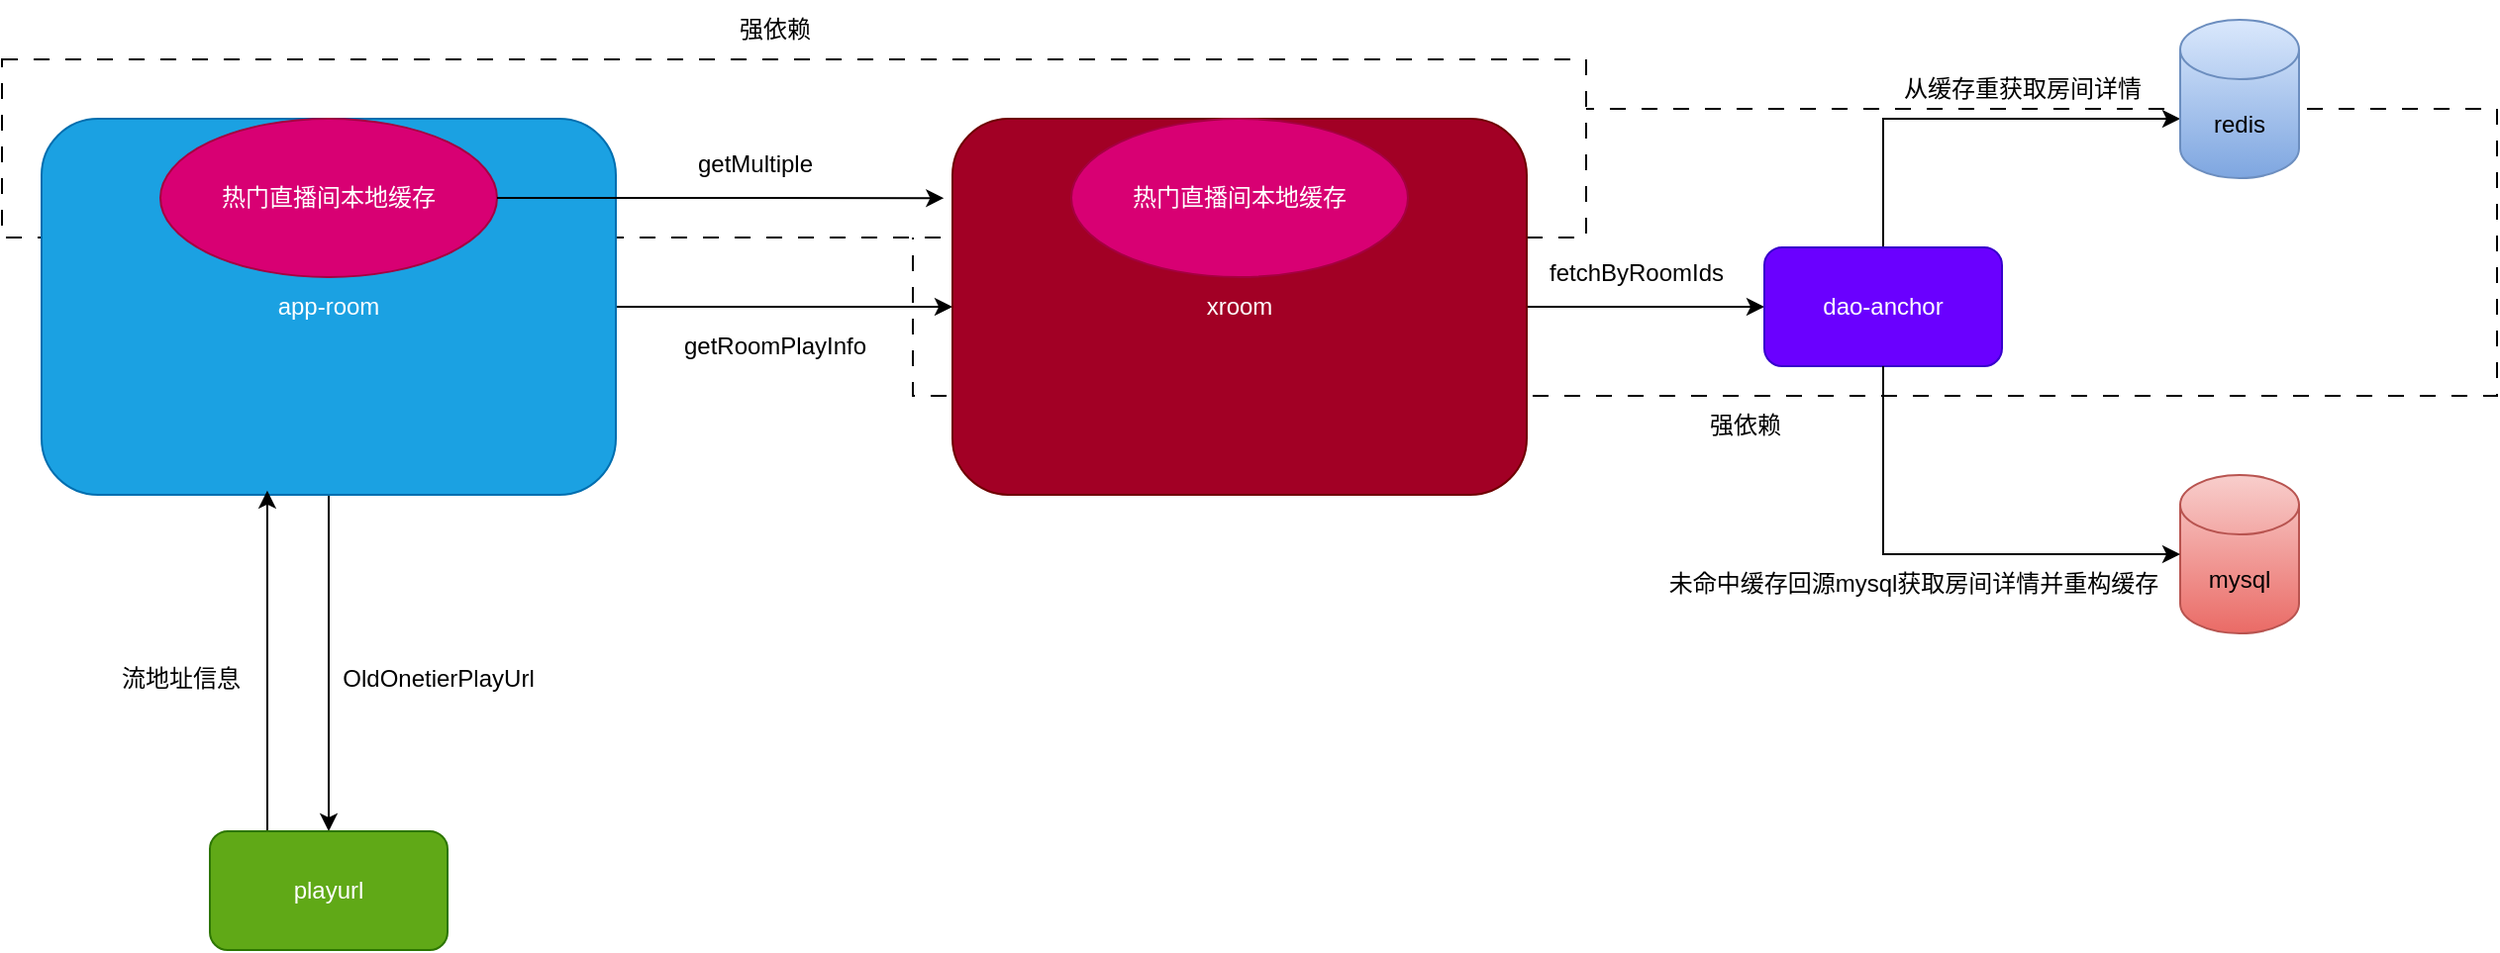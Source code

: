 <mxfile version="24.8.9">
  <diagram name="第 1 页" id="hYcbMMzOw_EGiqOW5Pq1">
    <mxGraphModel dx="1242" dy="785" grid="1" gridSize="10" guides="1" tooltips="1" connect="1" arrows="1" fold="1" page="1" pageScale="1" pageWidth="827" pageHeight="1169" math="0" shadow="0">
      <root>
        <mxCell id="0" />
        <mxCell id="1" parent="0" />
        <mxCell id="3hVCD0dzBG0p1aZ2ZSG7-27" value="" style="rounded=0;whiteSpace=wrap;html=1;dashed=1;dashPattern=8 8;" vertex="1" parent="1">
          <mxGeometry x="730" y="175" width="800" height="145" as="geometry" />
        </mxCell>
        <mxCell id="3hVCD0dzBG0p1aZ2ZSG7-25" value="" style="rounded=0;whiteSpace=wrap;html=1;dashed=1;dashPattern=8 8;" vertex="1" parent="1">
          <mxGeometry x="270" y="150" width="800" height="90" as="geometry" />
        </mxCell>
        <mxCell id="3hVCD0dzBG0p1aZ2ZSG7-2" style="edgeStyle=orthogonalEdgeStyle;rounded=0;orthogonalLoop=1;jettySize=auto;html=1;entryX=0.5;entryY=0;entryDx=0;entryDy=0;" edge="1" parent="1" source="3hVCD0dzBG0p1aZ2ZSG7-1" target="3hVCD0dzBG0p1aZ2ZSG7-3">
          <mxGeometry relative="1" as="geometry">
            <mxPoint x="435" y="530" as="targetPoint" />
          </mxGeometry>
        </mxCell>
        <mxCell id="3hVCD0dzBG0p1aZ2ZSG7-9" style="edgeStyle=orthogonalEdgeStyle;rounded=0;orthogonalLoop=1;jettySize=auto;html=1;" edge="1" parent="1" source="3hVCD0dzBG0p1aZ2ZSG7-1" target="3hVCD0dzBG0p1aZ2ZSG7-5">
          <mxGeometry relative="1" as="geometry" />
        </mxCell>
        <mxCell id="3hVCD0dzBG0p1aZ2ZSG7-1" value="app-room" style="rounded=1;whiteSpace=wrap;html=1;fillColor=#1ba1e2;fontColor=#ffffff;strokeColor=#006EAF;" vertex="1" parent="1">
          <mxGeometry x="290" y="180" width="290" height="190" as="geometry" />
        </mxCell>
        <mxCell id="3hVCD0dzBG0p1aZ2ZSG7-23" style="edgeStyle=orthogonalEdgeStyle;rounded=0;orthogonalLoop=1;jettySize=auto;html=1;exitX=0.25;exitY=0;exitDx=0;exitDy=0;entryX=0.393;entryY=0.989;entryDx=0;entryDy=0;entryPerimeter=0;" edge="1" parent="1" source="3hVCD0dzBG0p1aZ2ZSG7-3" target="3hVCD0dzBG0p1aZ2ZSG7-1">
          <mxGeometry relative="1" as="geometry">
            <mxPoint x="405" y="380" as="targetPoint" />
            <Array as="points">
              <mxPoint x="404" y="540" />
            </Array>
          </mxGeometry>
        </mxCell>
        <mxCell id="3hVCD0dzBG0p1aZ2ZSG7-3" value="playurl" style="rounded=1;whiteSpace=wrap;html=1;fillColor=#60a917;fontColor=#ffffff;strokeColor=#2D7600;" vertex="1" parent="1">
          <mxGeometry x="375" y="540" width="120" height="60" as="geometry" />
        </mxCell>
        <mxCell id="3hVCD0dzBG0p1aZ2ZSG7-4" value="热门直播间本地缓存" style="ellipse;whiteSpace=wrap;html=1;fillColor=#d80073;fontColor=#ffffff;strokeColor=#A50040;" vertex="1" parent="1">
          <mxGeometry x="350" y="180" width="170" height="80" as="geometry" />
        </mxCell>
        <mxCell id="3hVCD0dzBG0p1aZ2ZSG7-13" style="edgeStyle=orthogonalEdgeStyle;rounded=0;orthogonalLoop=1;jettySize=auto;html=1;entryX=0;entryY=0.5;entryDx=0;entryDy=0;" edge="1" parent="1" source="3hVCD0dzBG0p1aZ2ZSG7-5" target="3hVCD0dzBG0p1aZ2ZSG7-11">
          <mxGeometry relative="1" as="geometry" />
        </mxCell>
        <mxCell id="3hVCD0dzBG0p1aZ2ZSG7-5" value="xroom" style="rounded=1;whiteSpace=wrap;html=1;fillColor=#a20025;fontColor=#ffffff;strokeColor=#6F0000;" vertex="1" parent="1">
          <mxGeometry x="750" y="180" width="290" height="190" as="geometry" />
        </mxCell>
        <mxCell id="3hVCD0dzBG0p1aZ2ZSG7-6" style="edgeStyle=orthogonalEdgeStyle;rounded=0;orthogonalLoop=1;jettySize=auto;html=1;exitX=1;exitY=0.5;exitDx=0;exitDy=0;entryX=-0.015;entryY=0.211;entryDx=0;entryDy=0;entryPerimeter=0;" edge="1" parent="1" source="3hVCD0dzBG0p1aZ2ZSG7-4" target="3hVCD0dzBG0p1aZ2ZSG7-5">
          <mxGeometry relative="1" as="geometry" />
        </mxCell>
        <mxCell id="3hVCD0dzBG0p1aZ2ZSG7-7" value="热门直播间本地缓存" style="ellipse;whiteSpace=wrap;html=1;fillColor=#d80073;fontColor=#ffffff;strokeColor=#A50040;" vertex="1" parent="1">
          <mxGeometry x="810" y="180" width="170" height="80" as="geometry" />
        </mxCell>
        <mxCell id="3hVCD0dzBG0p1aZ2ZSG7-8" value="getMultiple" style="text;html=1;align=center;verticalAlign=middle;resizable=0;points=[];autosize=1;strokeColor=none;fillColor=none;" vertex="1" parent="1">
          <mxGeometry x="610" y="188" width="80" height="30" as="geometry" />
        </mxCell>
        <mxCell id="3hVCD0dzBG0p1aZ2ZSG7-10" value="getRoomPlayInfo" style="text;html=1;align=center;verticalAlign=middle;resizable=0;points=[];autosize=1;strokeColor=none;fillColor=none;" vertex="1" parent="1">
          <mxGeometry x="600" y="280" width="120" height="30" as="geometry" />
        </mxCell>
        <mxCell id="3hVCD0dzBG0p1aZ2ZSG7-15" style="edgeStyle=orthogonalEdgeStyle;rounded=0;orthogonalLoop=1;jettySize=auto;html=1;exitX=0.5;exitY=0;exitDx=0;exitDy=0;" edge="1" parent="1" source="3hVCD0dzBG0p1aZ2ZSG7-11" target="3hVCD0dzBG0p1aZ2ZSG7-14">
          <mxGeometry relative="1" as="geometry">
            <Array as="points">
              <mxPoint x="1220" y="180" />
            </Array>
          </mxGeometry>
        </mxCell>
        <mxCell id="3hVCD0dzBG0p1aZ2ZSG7-11" value="dao-anchor" style="rounded=1;whiteSpace=wrap;html=1;fillColor=#6a00ff;fontColor=#ffffff;strokeColor=#3700CC;" vertex="1" parent="1">
          <mxGeometry x="1160" y="245" width="120" height="60" as="geometry" />
        </mxCell>
        <mxCell id="3hVCD0dzBG0p1aZ2ZSG7-12" value="mysql" style="shape=cylinder3;whiteSpace=wrap;html=1;boundedLbl=1;backgroundOutline=1;size=15;fillColor=#f8cecc;strokeColor=#b85450;gradientColor=#ea6b66;" vertex="1" parent="1">
          <mxGeometry x="1370" y="360" width="60" height="80" as="geometry" />
        </mxCell>
        <mxCell id="3hVCD0dzBG0p1aZ2ZSG7-14" value="redis" style="shape=cylinder3;whiteSpace=wrap;html=1;boundedLbl=1;backgroundOutline=1;size=15;fillColor=#dae8fc;gradientColor=#7ea6e0;strokeColor=#6c8ebf;" vertex="1" parent="1">
          <mxGeometry x="1370" y="130" width="60" height="80" as="geometry" />
        </mxCell>
        <mxCell id="3hVCD0dzBG0p1aZ2ZSG7-18" value="fetchByRoomIds" style="text;html=1;align=center;verticalAlign=middle;resizable=0;points=[];autosize=1;strokeColor=none;fillColor=none;" vertex="1" parent="1">
          <mxGeometry x="1040" y="243" width="110" height="30" as="geometry" />
        </mxCell>
        <mxCell id="3hVCD0dzBG0p1aZ2ZSG7-19" style="edgeStyle=orthogonalEdgeStyle;rounded=0;orthogonalLoop=1;jettySize=auto;html=1;entryX=0;entryY=0.5;entryDx=0;entryDy=0;entryPerimeter=0;" edge="1" parent="1" source="3hVCD0dzBG0p1aZ2ZSG7-11" target="3hVCD0dzBG0p1aZ2ZSG7-12">
          <mxGeometry relative="1" as="geometry">
            <Array as="points">
              <mxPoint x="1220" y="400" />
              <mxPoint x="1350" y="400" />
            </Array>
          </mxGeometry>
        </mxCell>
        <mxCell id="3hVCD0dzBG0p1aZ2ZSG7-20" value="从缓存重获取房间详情" style="text;html=1;align=center;verticalAlign=middle;resizable=0;points=[];autosize=1;strokeColor=none;fillColor=none;" vertex="1" parent="1">
          <mxGeometry x="1220" y="150" width="140" height="30" as="geometry" />
        </mxCell>
        <mxCell id="3hVCD0dzBG0p1aZ2ZSG7-21" value="未命中缓存回源mysql获取房间详情并重构缓存" style="text;html=1;align=center;verticalAlign=middle;resizable=0;points=[];autosize=1;strokeColor=none;fillColor=none;" vertex="1" parent="1">
          <mxGeometry x="1100" y="400" width="270" height="30" as="geometry" />
        </mxCell>
        <mxCell id="3hVCD0dzBG0p1aZ2ZSG7-22" value="OldOnetierPlayUrl" style="text;html=1;align=center;verticalAlign=middle;resizable=0;points=[];autosize=1;strokeColor=none;fillColor=none;" vertex="1" parent="1">
          <mxGeometry x="430" y="448" width="120" height="30" as="geometry" />
        </mxCell>
        <mxCell id="3hVCD0dzBG0p1aZ2ZSG7-24" value="流地址信息" style="text;html=1;align=center;verticalAlign=middle;resizable=0;points=[];autosize=1;strokeColor=none;fillColor=none;" vertex="1" parent="1">
          <mxGeometry x="320" y="448" width="80" height="30" as="geometry" />
        </mxCell>
        <mxCell id="3hVCD0dzBG0p1aZ2ZSG7-26" value="强依赖" style="text;html=1;align=center;verticalAlign=middle;resizable=0;points=[];autosize=1;strokeColor=none;fillColor=none;" vertex="1" parent="1">
          <mxGeometry x="630" y="120" width="60" height="30" as="geometry" />
        </mxCell>
        <mxCell id="3hVCD0dzBG0p1aZ2ZSG7-28" value="强依赖" style="text;html=1;align=center;verticalAlign=middle;resizable=0;points=[];autosize=1;strokeColor=none;fillColor=none;" vertex="1" parent="1">
          <mxGeometry x="1120" y="320" width="60" height="30" as="geometry" />
        </mxCell>
      </root>
    </mxGraphModel>
  </diagram>
</mxfile>

